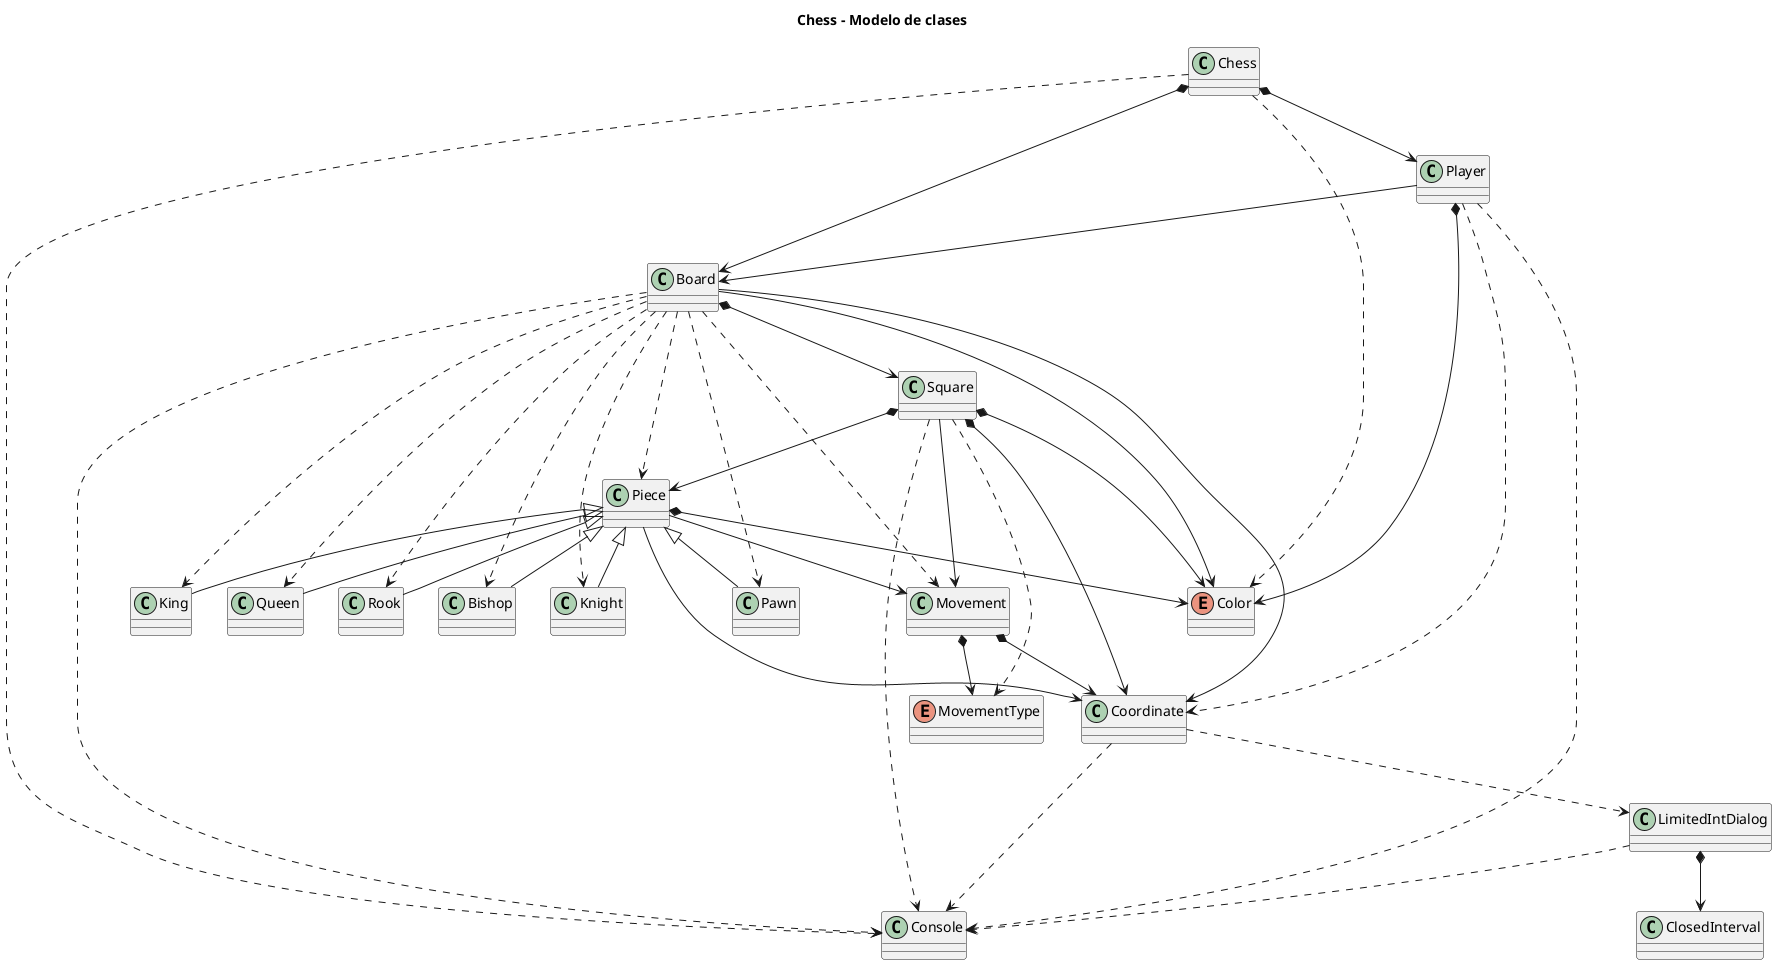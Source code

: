 @startuml

title Chess - Modelo de clases

Class Chess

Chess *--> Board
Chess *--> Player
Chess ..> Color
Chess ..> Console

Class Board

Board *--> Square
Board --> Color
Board --> Coordinate
Board ..> Piece
Board ..> King
Board ..> Queen
Board ..> Rook
Board ..> Bishop
Board ..> Knight
Board ..> Pawn
Board ..> Console
Board ..> Movement

Class Player

Player *--> Color
Player --> Board
Player ..> Coordinate
Player ..> Console

Class Console

Enum Color

Class Square

Square *--> Piece
Square *--> Color
Square *--> Coordinate
Square --> Movement
Square ..> Console
Square ..> MovementType

Class Coordinate

Coordinate ..> Console
Coordinate ..> LimitedIntDialog

Class Movement

Movement *--> Coordinate
Movement *--> MovementType

Enum MovementType 

Class Piece

Piece *--> Color
Piece --> Coordinate
Piece --> Movement

Class King

Piece <|-- King

Class Queen

Piece <|-- Queen

Class Rook

Piece <|-- Rook

Class Bishop

Piece <|-- Bishop

Class Knight

Piece <|-- Knight

Class Pawn

Piece <|-- Pawn

Class LimitedIntDialog

LimitedIntDialog *--> ClosedInterval
LimitedIntDialog ..> Console

Class ClosedInterval

@enduml
